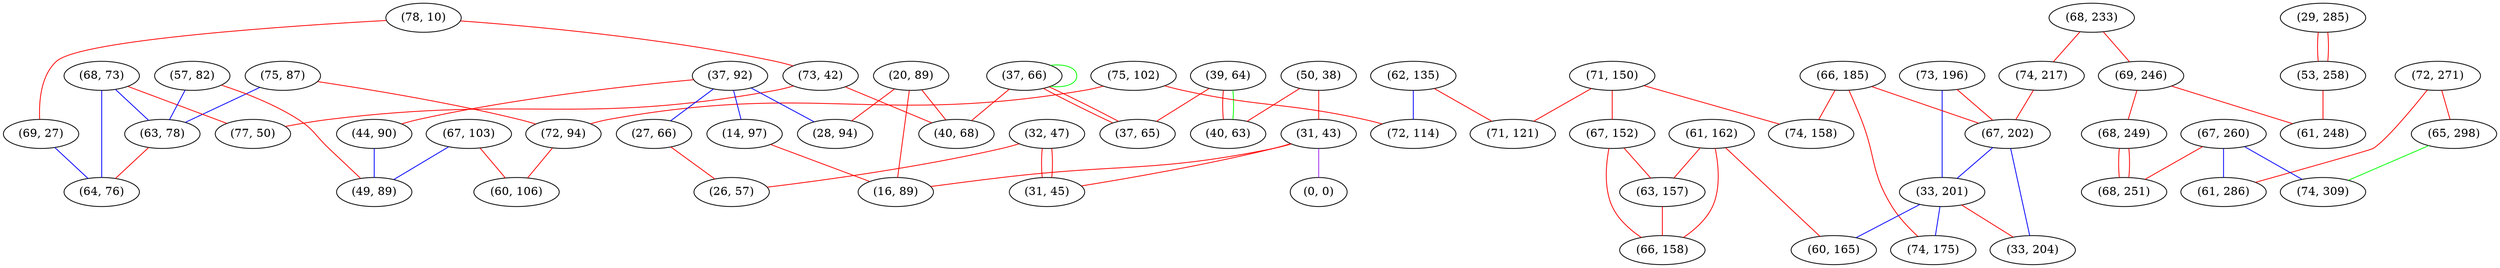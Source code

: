 graph "" {
"(78, 10)";
"(68, 233)";
"(73, 196)";
"(29, 285)";
"(75, 87)";
"(50, 38)";
"(61, 162)";
"(74, 217)";
"(66, 185)";
"(69, 246)";
"(39, 64)";
"(71, 150)";
"(62, 135)";
"(75, 102)";
"(31, 43)";
"(68, 73)";
"(72, 271)";
"(57, 82)";
"(67, 202)";
"(53, 258)";
"(73, 42)";
"(68, 249)";
"(33, 201)";
"(69, 27)";
"(37, 92)";
"(67, 260)";
"(67, 152)";
"(0, 0)";
"(20, 89)";
"(33, 204)";
"(44, 90)";
"(63, 78)";
"(64, 76)";
"(72, 94)";
"(14, 97)";
"(74, 158)";
"(77, 50)";
"(67, 103)";
"(65, 298)";
"(27, 66)";
"(37, 66)";
"(68, 251)";
"(40, 68)";
"(60, 165)";
"(60, 106)";
"(63, 157)";
"(28, 94)";
"(32, 47)";
"(61, 286)";
"(66, 158)";
"(40, 63)";
"(71, 121)";
"(74, 175)";
"(74, 309)";
"(31, 45)";
"(49, 89)";
"(61, 248)";
"(16, 89)";
"(37, 65)";
"(26, 57)";
"(72, 114)";
"(78, 10)" -- "(73, 42)"  [color=red, key=0, weight=1];
"(78, 10)" -- "(69, 27)"  [color=red, key=0, weight=1];
"(68, 233)" -- "(69, 246)"  [color=red, key=0, weight=1];
"(68, 233)" -- "(74, 217)"  [color=red, key=0, weight=1];
"(73, 196)" -- "(67, 202)"  [color=red, key=0, weight=1];
"(73, 196)" -- "(33, 201)"  [color=blue, key=0, weight=3];
"(29, 285)" -- "(53, 258)"  [color=red, key=0, weight=1];
"(29, 285)" -- "(53, 258)"  [color=red, key=1, weight=1];
"(75, 87)" -- "(72, 94)"  [color=red, key=0, weight=1];
"(75, 87)" -- "(63, 78)"  [color=blue, key=0, weight=3];
"(50, 38)" -- "(31, 43)"  [color=red, key=0, weight=1];
"(50, 38)" -- "(40, 63)"  [color=red, key=0, weight=1];
"(61, 162)" -- "(60, 165)"  [color=red, key=0, weight=1];
"(61, 162)" -- "(66, 158)"  [color=red, key=0, weight=1];
"(61, 162)" -- "(63, 157)"  [color=red, key=0, weight=1];
"(74, 217)" -- "(67, 202)"  [color=red, key=0, weight=1];
"(66, 185)" -- "(74, 175)"  [color=red, key=0, weight=1];
"(66, 185)" -- "(67, 202)"  [color=red, key=0, weight=1];
"(66, 185)" -- "(74, 158)"  [color=red, key=0, weight=1];
"(69, 246)" -- "(68, 249)"  [color=red, key=0, weight=1];
"(69, 246)" -- "(61, 248)"  [color=red, key=0, weight=1];
"(39, 64)" -- "(37, 65)"  [color=red, key=0, weight=1];
"(39, 64)" -- "(40, 63)"  [color=red, key=0, weight=1];
"(39, 64)" -- "(40, 63)"  [color=green, key=1, weight=2];
"(71, 150)" -- "(67, 152)"  [color=red, key=0, weight=1];
"(71, 150)" -- "(74, 158)"  [color=red, key=0, weight=1];
"(71, 150)" -- "(71, 121)"  [color=red, key=0, weight=1];
"(62, 135)" -- "(72, 114)"  [color=blue, key=0, weight=3];
"(62, 135)" -- "(71, 121)"  [color=red, key=0, weight=1];
"(75, 102)" -- "(72, 94)"  [color=red, key=0, weight=1];
"(75, 102)" -- "(72, 114)"  [color=red, key=0, weight=1];
"(31, 43)" -- "(16, 89)"  [color=red, key=0, weight=1];
"(31, 43)" -- "(31, 45)"  [color=red, key=0, weight=1];
"(31, 43)" -- "(0, 0)"  [color=purple, key=0, weight=4];
"(68, 73)" -- "(63, 78)"  [color=blue, key=0, weight=3];
"(68, 73)" -- "(77, 50)"  [color=red, key=0, weight=1];
"(68, 73)" -- "(64, 76)"  [color=blue, key=0, weight=3];
"(72, 271)" -- "(61, 286)"  [color=red, key=0, weight=1];
"(72, 271)" -- "(65, 298)"  [color=red, key=0, weight=1];
"(57, 82)" -- "(63, 78)"  [color=blue, key=0, weight=3];
"(57, 82)" -- "(49, 89)"  [color=red, key=0, weight=1];
"(67, 202)" -- "(33, 204)"  [color=blue, key=0, weight=3];
"(67, 202)" -- "(33, 201)"  [color=blue, key=0, weight=3];
"(53, 258)" -- "(61, 248)"  [color=red, key=0, weight=1];
"(73, 42)" -- "(77, 50)"  [color=red, key=0, weight=1];
"(73, 42)" -- "(40, 68)"  [color=red, key=0, weight=1];
"(68, 249)" -- "(68, 251)"  [color=red, key=0, weight=1];
"(68, 249)" -- "(68, 251)"  [color=red, key=1, weight=1];
"(33, 201)" -- "(60, 165)"  [color=blue, key=0, weight=3];
"(33, 201)" -- "(74, 175)"  [color=blue, key=0, weight=3];
"(33, 201)" -- "(33, 204)"  [color=red, key=0, weight=1];
"(69, 27)" -- "(64, 76)"  [color=blue, key=0, weight=3];
"(37, 92)" -- "(44, 90)"  [color=red, key=0, weight=1];
"(37, 92)" -- "(14, 97)"  [color=blue, key=0, weight=3];
"(37, 92)" -- "(27, 66)"  [color=blue, key=0, weight=3];
"(37, 92)" -- "(28, 94)"  [color=blue, key=0, weight=3];
"(67, 260)" -- "(61, 286)"  [color=blue, key=0, weight=3];
"(67, 260)" -- "(74, 309)"  [color=blue, key=0, weight=3];
"(67, 260)" -- "(68, 251)"  [color=red, key=0, weight=1];
"(67, 152)" -- "(66, 158)"  [color=red, key=0, weight=1];
"(67, 152)" -- "(63, 157)"  [color=red, key=0, weight=1];
"(20, 89)" -- "(16, 89)"  [color=red, key=0, weight=1];
"(20, 89)" -- "(28, 94)"  [color=red, key=0, weight=1];
"(20, 89)" -- "(40, 68)"  [color=red, key=0, weight=1];
"(44, 90)" -- "(49, 89)"  [color=blue, key=0, weight=3];
"(63, 78)" -- "(64, 76)"  [color=red, key=0, weight=1];
"(72, 94)" -- "(60, 106)"  [color=red, key=0, weight=1];
"(14, 97)" -- "(16, 89)"  [color=red, key=0, weight=1];
"(67, 103)" -- "(60, 106)"  [color=red, key=0, weight=1];
"(67, 103)" -- "(49, 89)"  [color=blue, key=0, weight=3];
"(65, 298)" -- "(74, 309)"  [color=green, key=0, weight=2];
"(27, 66)" -- "(26, 57)"  [color=red, key=0, weight=1];
"(37, 66)" -- "(37, 65)"  [color=red, key=0, weight=1];
"(37, 66)" -- "(37, 65)"  [color=red, key=1, weight=1];
"(37, 66)" -- "(37, 66)"  [color=green, key=0, weight=2];
"(37, 66)" -- "(40, 68)"  [color=red, key=0, weight=1];
"(63, 157)" -- "(66, 158)"  [color=red, key=0, weight=1];
"(32, 47)" -- "(31, 45)"  [color=red, key=0, weight=1];
"(32, 47)" -- "(31, 45)"  [color=red, key=1, weight=1];
"(32, 47)" -- "(26, 57)"  [color=red, key=0, weight=1];
}
